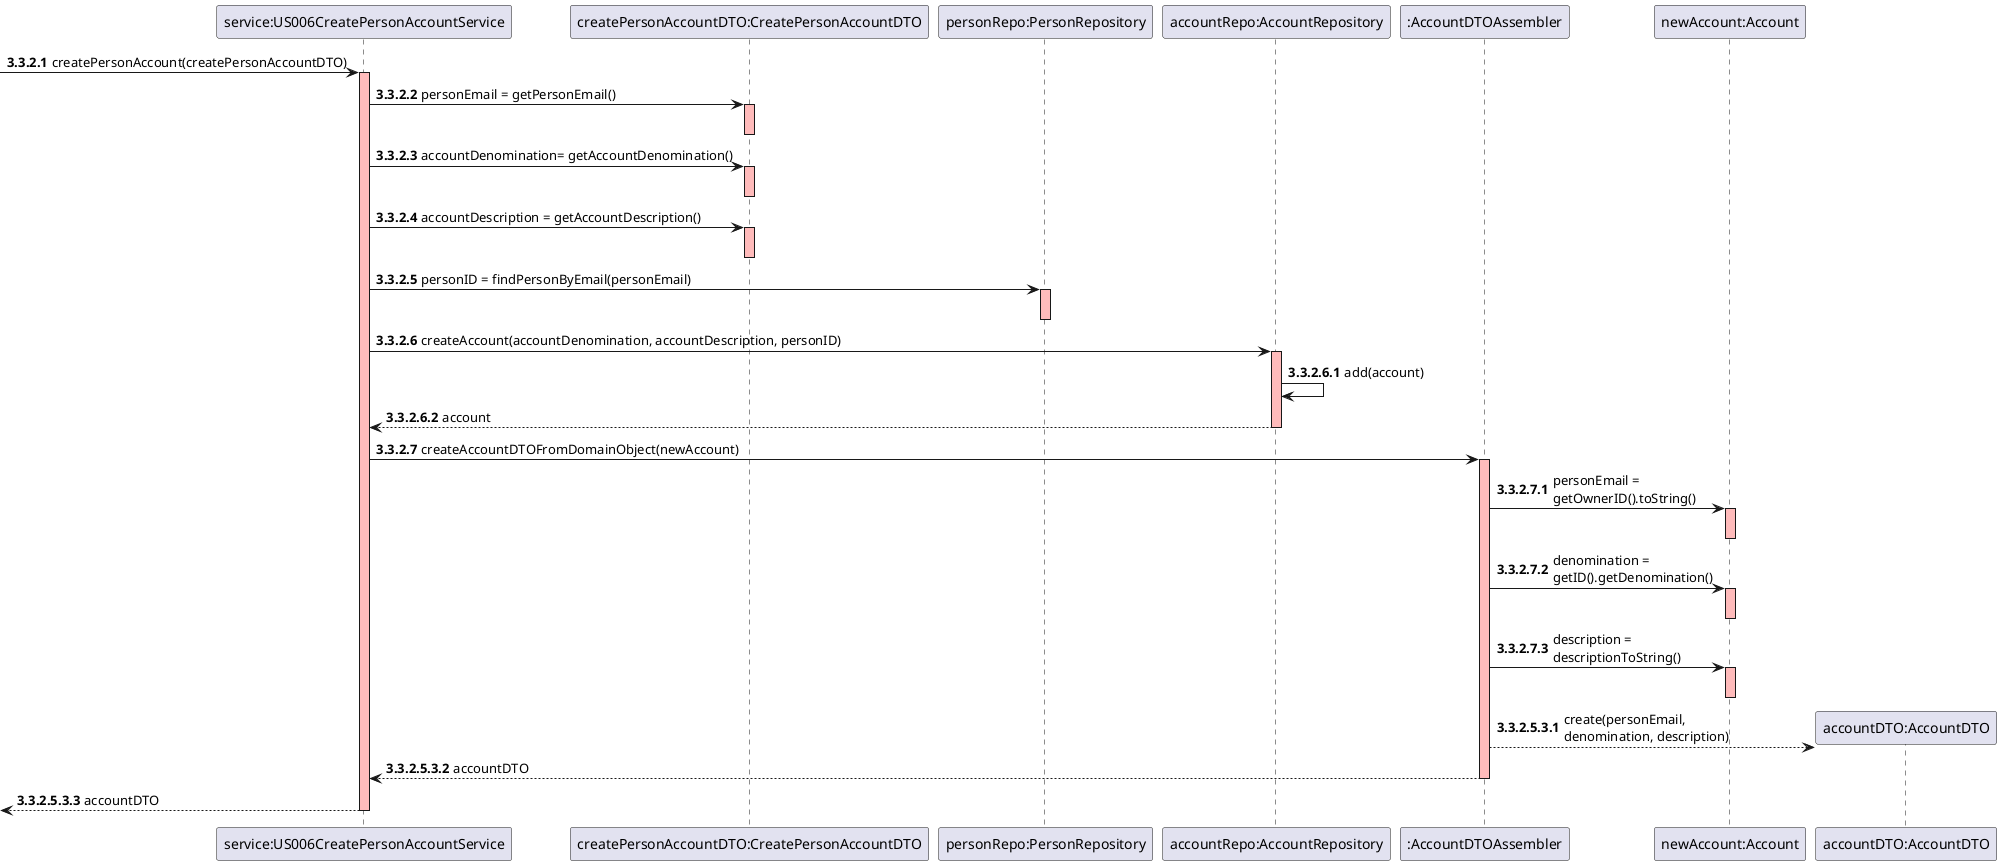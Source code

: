 @startuml

autonumber 3.3.2.1
-> "service:US006CreatePersonAccountService" : createPersonAccount(createPersonAccountDTO)
activate "service:US006CreatePersonAccountService"  #FFBBBB

"service:US006CreatePersonAccountService" -> "createPersonAccountDTO:CreatePersonAccountDTO" : personEmail = getPersonEmail()
activate "createPersonAccountDTO:CreatePersonAccountDTO"  #FFBBBB
deactivate "createPersonAccountDTO:CreatePersonAccountDTO"

"service:US006CreatePersonAccountService" -> "createPersonAccountDTO:CreatePersonAccountDTO" : accountDenomination= getAccountDenomination()
activate "createPersonAccountDTO:CreatePersonAccountDTO"  #FFBBBB
deactivate "createPersonAccountDTO:CreatePersonAccountDTO"

"service:US006CreatePersonAccountService" -> "createPersonAccountDTO:CreatePersonAccountDTO" : accountDescription = getAccountDescription()
activate "createPersonAccountDTO:CreatePersonAccountDTO"  #FFBBBB
deactivate "createPersonAccountDTO:CreatePersonAccountDTO"

"service:US006CreatePersonAccountService" -> "personRepo:PersonRepository" : personID = findPersonByEmail(personEmail)
activate "personRepo:PersonRepository" #FFBBBB
deactivate "personRepo:PersonRepository"

"service:US006CreatePersonAccountService" -> "accountRepo:AccountRepository" : createAccount(accountDenomination, accountDescription, personID)
activate "accountRepo:AccountRepository" #FFBBBB

autonumber 3.3.2.6.1
"accountRepo:AccountRepository" -> "accountRepo:AccountRepository" : add(account)

"accountRepo:AccountRepository" --> "service:US006CreatePersonAccountService" : account
deactivate "accountRepo:AccountRepository" #FFBBBB

autonumber 3.3.2.7
"service:US006CreatePersonAccountService" -> ":AccountDTOAssembler": createAccountDTOFromDomainObject(newAccount)
activate  ":AccountDTOAssembler" #FFBBBB

autonumber 3.3.2.7.1
":AccountDTOAssembler" -> "newAccount:Account" : personEmail = \ngetOwnerID().toString()
activate "newAccount:Account" #FFBBBB
deactivate "newAccount:Account" #FFBBBB

":AccountDTOAssembler" -> "newAccount:Account" : denomination = \ngetID().getDenomination()
activate "newAccount:Account" #FFBBBB
deactivate "newAccount:Account" #FFBBBB

":AccountDTOAssembler" -> "newAccount:Account" : description = \ndescriptionToString()
activate "newAccount:Account" #FFBBBB
deactivate "newAccount:Account" #FFBBBB

autonumber 3.3.2.5.3.1
create "accountDTO:AccountDTO"
":AccountDTOAssembler" --> "accountDTO:AccountDTO" : create(personEmail, \ndenomination, description)

":AccountDTOAssembler" --> "service:US006CreatePersonAccountService" : accountDTO
deactivate ":AccountDTOAssembler"

<-- "service:US006CreatePersonAccountService" : accountDTO
deactivate "service:US006CreatePersonAccountService"

@enduml